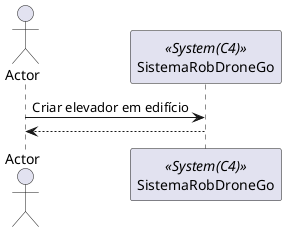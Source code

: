 @startuml
actor Actor as actor
participant SistemaRobDroneGo as srdg <<System(C4)>>
actor -> srdg: Criar elevador em edifício
srdg --> actor
@enduml